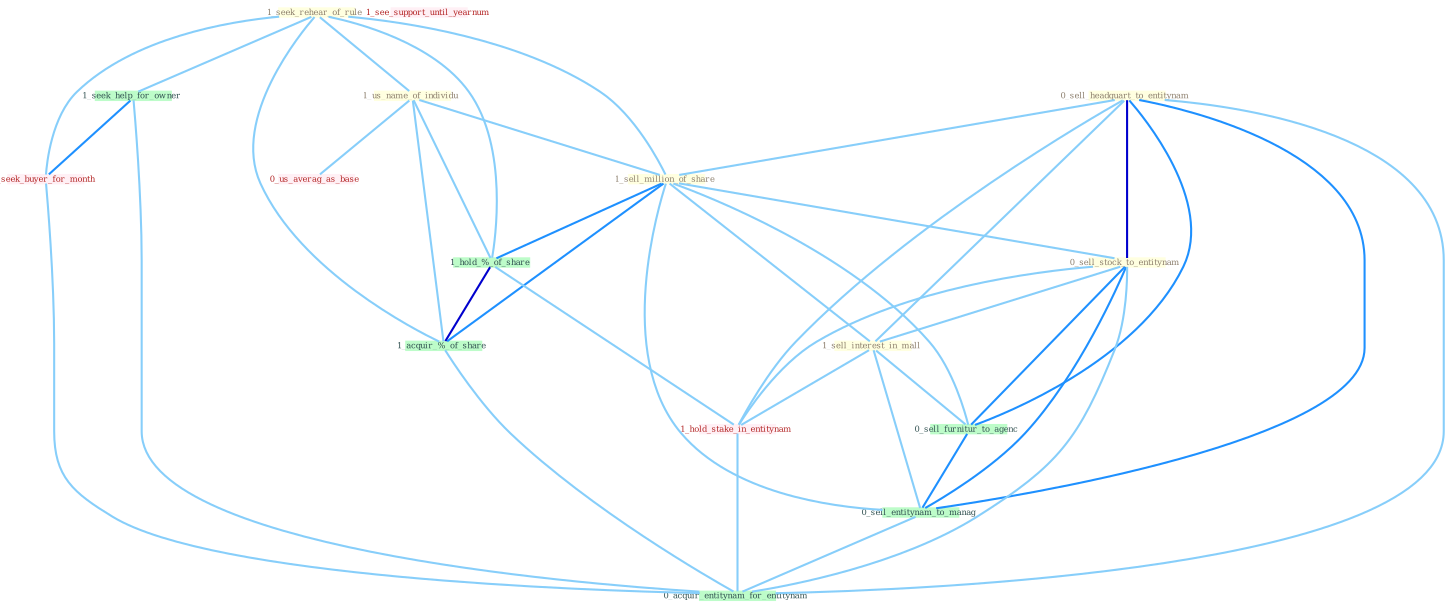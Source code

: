 Graph G{ 
    node
    [shape=polygon,style=filled,width=.5,height=.06,color="#BDFCC9",fixedsize=true,fontsize=4,
    fontcolor="#2f4f4f"];
    {node
    [color="#ffffe0", fontcolor="#8b7d6b"] "1_seek_rehear_of_rule " "1_us_name_of_individu " "0_sell_headquart_to_entitynam " "1_sell_million_of_share " "0_sell_stock_to_entitynam " "1_sell_interest_in_mall "}
{node [color="#fff0f5", fontcolor="#b22222"] "1_hold_stake_in_entitynam " "0_seek_buyer_for_month " "1_see_support_until_yearnum " "0_us_averag_as_base "}
edge [color="#B0E2FF"];

	"1_seek_rehear_of_rule " -- "1_us_name_of_individu " [w="1", color="#87cefa" ];
	"1_seek_rehear_of_rule " -- "1_sell_million_of_share " [w="1", color="#87cefa" ];
	"1_seek_rehear_of_rule " -- "1_hold_%_of_share " [w="1", color="#87cefa" ];
	"1_seek_rehear_of_rule " -- "1_seek_help_for_owner " [w="1", color="#87cefa" ];
	"1_seek_rehear_of_rule " -- "0_seek_buyer_for_month " [w="1", color="#87cefa" ];
	"1_seek_rehear_of_rule " -- "1_acquir_%_of_share " [w="1", color="#87cefa" ];
	"1_us_name_of_individu " -- "1_sell_million_of_share " [w="1", color="#87cefa" ];
	"1_us_name_of_individu " -- "1_hold_%_of_share " [w="1", color="#87cefa" ];
	"1_us_name_of_individu " -- "1_acquir_%_of_share " [w="1", color="#87cefa" ];
	"1_us_name_of_individu " -- "0_us_averag_as_base " [w="1", color="#87cefa" ];
	"0_sell_headquart_to_entitynam " -- "1_sell_million_of_share " [w="1", color="#87cefa" ];
	"0_sell_headquart_to_entitynam " -- "0_sell_stock_to_entitynam " [w="3", color="#0000cd" , len=0.6];
	"0_sell_headquart_to_entitynam " -- "1_sell_interest_in_mall " [w="1", color="#87cefa" ];
	"0_sell_headquart_to_entitynam " -- "1_hold_stake_in_entitynam " [w="1", color="#87cefa" ];
	"0_sell_headquart_to_entitynam " -- "0_sell_furnitur_to_agenc " [w="2", color="#1e90ff" , len=0.8];
	"0_sell_headquart_to_entitynam " -- "0_sell_entitynam_to_manag " [w="2", color="#1e90ff" , len=0.8];
	"0_sell_headquart_to_entitynam " -- "0_acquir_entitynam_for_entitynam " [w="1", color="#87cefa" ];
	"1_sell_million_of_share " -- "0_sell_stock_to_entitynam " [w="1", color="#87cefa" ];
	"1_sell_million_of_share " -- "1_sell_interest_in_mall " [w="1", color="#87cefa" ];
	"1_sell_million_of_share " -- "1_hold_%_of_share " [w="2", color="#1e90ff" , len=0.8];
	"1_sell_million_of_share " -- "1_acquir_%_of_share " [w="2", color="#1e90ff" , len=0.8];
	"1_sell_million_of_share " -- "0_sell_furnitur_to_agenc " [w="1", color="#87cefa" ];
	"1_sell_million_of_share " -- "0_sell_entitynam_to_manag " [w="1", color="#87cefa" ];
	"0_sell_stock_to_entitynam " -- "1_sell_interest_in_mall " [w="1", color="#87cefa" ];
	"0_sell_stock_to_entitynam " -- "1_hold_stake_in_entitynam " [w="1", color="#87cefa" ];
	"0_sell_stock_to_entitynam " -- "0_sell_furnitur_to_agenc " [w="2", color="#1e90ff" , len=0.8];
	"0_sell_stock_to_entitynam " -- "0_sell_entitynam_to_manag " [w="2", color="#1e90ff" , len=0.8];
	"0_sell_stock_to_entitynam " -- "0_acquir_entitynam_for_entitynam " [w="1", color="#87cefa" ];
	"1_sell_interest_in_mall " -- "1_hold_stake_in_entitynam " [w="1", color="#87cefa" ];
	"1_sell_interest_in_mall " -- "0_sell_furnitur_to_agenc " [w="1", color="#87cefa" ];
	"1_sell_interest_in_mall " -- "0_sell_entitynam_to_manag " [w="1", color="#87cefa" ];
	"1_hold_%_of_share " -- "1_hold_stake_in_entitynam " [w="1", color="#87cefa" ];
	"1_hold_%_of_share " -- "1_acquir_%_of_share " [w="3", color="#0000cd" , len=0.6];
	"1_hold_stake_in_entitynam " -- "0_acquir_entitynam_for_entitynam " [w="1", color="#87cefa" ];
	"1_seek_help_for_owner " -- "0_seek_buyer_for_month " [w="2", color="#1e90ff" , len=0.8];
	"1_seek_help_for_owner " -- "0_acquir_entitynam_for_entitynam " [w="1", color="#87cefa" ];
	"0_seek_buyer_for_month " -- "0_acquir_entitynam_for_entitynam " [w="1", color="#87cefa" ];
	"1_acquir_%_of_share " -- "0_acquir_entitynam_for_entitynam " [w="1", color="#87cefa" ];
	"0_sell_furnitur_to_agenc " -- "0_sell_entitynam_to_manag " [w="2", color="#1e90ff" , len=0.8];
	"0_sell_entitynam_to_manag " -- "0_acquir_entitynam_for_entitynam " [w="1", color="#87cefa" ];
}